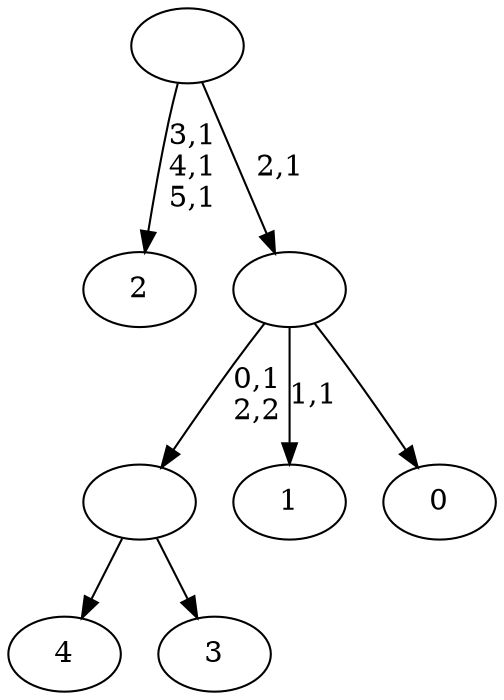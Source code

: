 digraph T {
	11 [label="4"]
	10 [label="3"]
	9 [label=""]
	8 [label="2"]
	4 [label="1"]
	2 [label="0"]
	1 [label=""]
	0 [label=""]
	9 -> 11 [label=""]
	9 -> 10 [label=""]
	1 -> 4 [label="1,1"]
	1 -> 9 [label="0,1\n2,2"]
	1 -> 2 [label=""]
	0 -> 8 [label="3,1\n4,1\n5,1"]
	0 -> 1 [label="2,1"]
}
